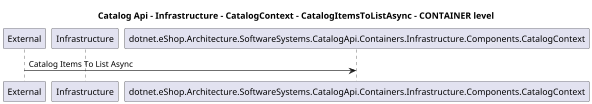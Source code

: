 @startuml
skinparam dpi 60

title Catalog Api - Infrastructure - CatalogContext - CatalogItemsToListAsync - CONTAINER level

participant "External" as C4InterFlow.Utils.ExternalSystem
participant "Infrastructure" as dotnet.eShop.Architecture.SoftwareSystems.CatalogApi.Containers.Infrastructure

C4InterFlow.Utils.ExternalSystem -> dotnet.eShop.Architecture.SoftwareSystems.CatalogApi.Containers.Infrastructure.Components.CatalogContext : Catalog Items To List Async


@enduml

